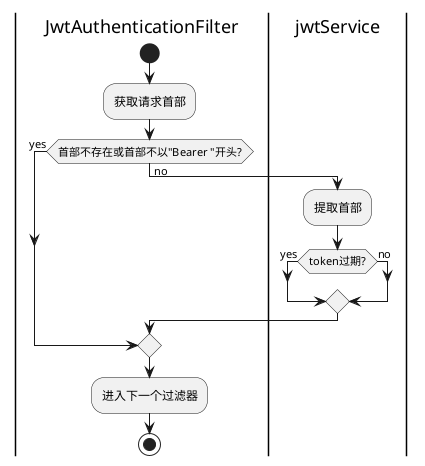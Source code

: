 @startuml jwtFilter

|JwtAuthenticationFilter|
start
:获取请求首部;
if(首部不存在或首部不以"Bearer "开头?) is(yes) then
else (no)
|jwtService|
:提取首部;
if(token过期?) is(yes) then
|JwtAuthenticationFilter|
else (no)

endif
endif
:进入下一个过滤器;
stop;

@enduml